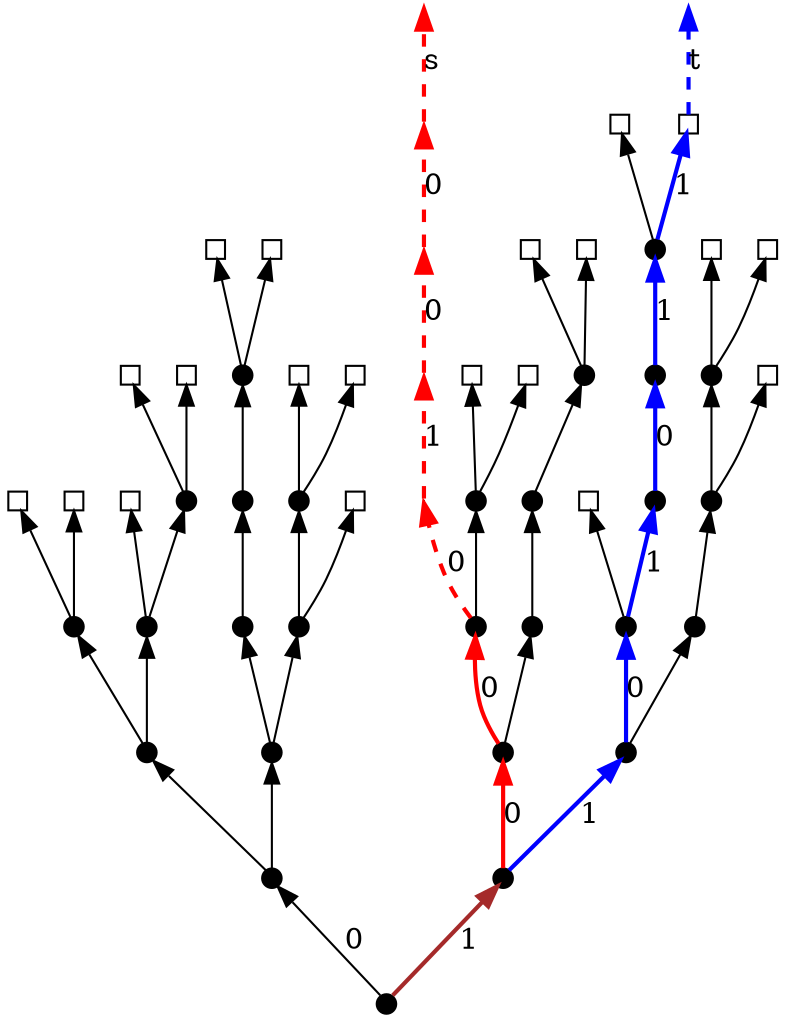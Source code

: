 digraph G {
  rankdir=BT;
  node [ shape="point", width=0.13, ordering="out"];
  ROOT ;
  ROOT -> N0 [label=0];
  ROOT -> N1 [label=1, color="brown", penwidth=2];
  N0 -> N00 ;
  N0 -> N01 ;
  N00 -> N000 ;
  N00 -> N001 ;
  N000 -> N0000 ;
  N0000 [ shape=square, label=""] ;
  N000 -> N0001 ;
  N0001 [ shape=square, label=""] ;
  N001 -> N0010 ;
  N0010 [ shape="square", label=""] ;
  N001 -> N0011 ;
  N0011 -> N00110;
  N0011 -> N00111;
  N00110 [ shape="square", label=""];
  N00111 [ shape="square", label=""];

  N01 -> N010 ;
  N01 -> N011 ;
  N010 -> N0101 ;
  N0101 -> N01010 ;
  N01010 -> N010100 ;
  N01010 -> N010101 ;
  N010100 [ shape="square", label=""];
  N010101 [ shape="square", label=""];

  N011 -> N0110;
  N011 -> N0111;

  N0110 -> N01100 ;
  N0110 -> N01101 ;
  N01100 [ shape="square", label="" ];
  N01101 [ shape="square", label="" ];
  N0111 [ shape="square", label=""] ;

  N1 -> N10 [label=0, color="red", penwidth=2];
  N1 -> N11 [label=1, color="blue", penwidth=2];

  N10 -> N100 [label=0, color="red", penwidth=2];
  N10 -> N101 ;

  N100 -> N1000 [style="dashed", label=0, color="red", penwidth=2];
  N1000 [ shape="point", width=0.001, label=""];
  N1000 -> N10001 [ style="dashed", label=1, color="red", penwidth=2];
  N10001 [ shape="point", width=0.001, label=""];
  N10001 -> N100010 [ style="dashed", label=0, color="red", penwidth=2];
  N100010 [ shape="point", width=0.001, label=""];
  N100010 -> N1000100 [ style="dashed", label=0, color="red", penwidth=2];
  N1000100 [ shape="point", width=0.001, label=""];
  N1000100 -> N10001001 [ style="dashed", label="s", color="red", penwidth=2];
  N10001001 [ shape="point", width=0.001, label=""];

  N100 -> N1001 ;
  N1001 -> N10010 ;
  N10010 [ shape="square", label=""];
  N1001 -> N10011 ;
  N10011 [ shape="square", label=""];

  N101 -> N1011 ;
  N1011 -> N10110 ;
  N10110 -> N101100 ;
  N101100 [ shape="square", label=""];
  N10110 -> N101101 ;
  N101101 [ shape="square", label=""];

  N11 -> N110 [label=0, color="blue", penwidth=2];
  N110 -> N1100 ;
  N1100 [ shape="square", label=""];
  N110 -> N1101 [label=1, color="blue", penwidth=2];
  N1101 -> N11010 [label=0, color="blue", penwidth=2];
  N11010 -> N110101 [label=1, color="blue", penwidth=2];
  N110101 -> N1101010 ;
  N1101010 [ shape="square", label=""];
  N110101 -> N1101011 [label=1, color="blue", penwidth=2];
  N1101011 [ shape="square", label=""];
  N1101011 -> N11010110 [ style="dashed", label="t", color="blue", penwidth=2];
  N11010110 [ shape="point", width=0.001, label=""];

  N11 -> N111 -> N1111 ;
  N1111 -> N11110 ;
  N11110 -> N111100 ;
  N111100 [ shape="square", label=""];
  N11110 -> N111101 ;
  N111101 [ shape="square", label=""];

  N1111 -> N11111 ;
  N11111 [ shape="square", label=""];

}